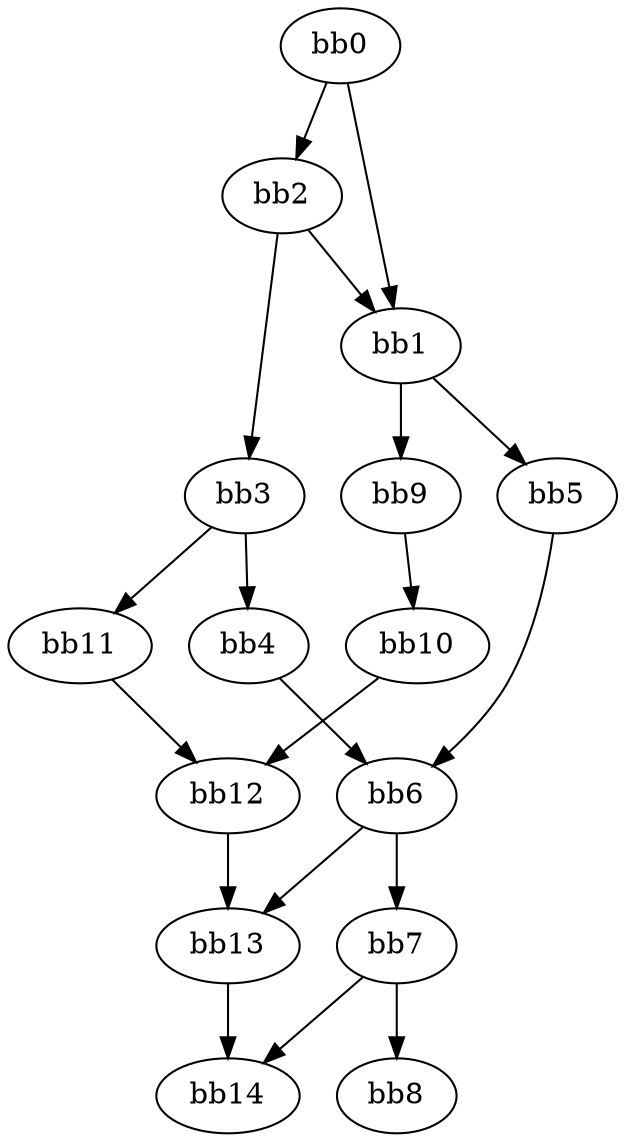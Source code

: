 digraph {
    0 [ label = "bb0\l" ]
    1 [ label = "bb1\l" ]
    2 [ label = "bb2\l" ]
    3 [ label = "bb3\l" ]
    4 [ label = "bb4\l" ]
    5 [ label = "bb5\l" ]
    6 [ label = "bb6\l" ]
    7 [ label = "bb7\l" ]
    8 [ label = "bb8\l" ]
    9 [ label = "bb9\l" ]
    10 [ label = "bb10\l" ]
    11 [ label = "bb11\l" ]
    12 [ label = "bb12\l" ]
    13 [ label = "bb13\l" ]
    14 [ label = "bb14\l" ]
    0 -> 1 [ ]
    0 -> 2 [ ]
    1 -> 5 [ ]
    1 -> 9 [ ]
    2 -> 1 [ ]
    2 -> 3 [ ]
    3 -> 4 [ ]
    3 -> 11 [ ]
    4 -> 6 [ ]
    5 -> 6 [ ]
    6 -> 7 [ ]
    6 -> 13 [ ]
    7 -> 8 [ ]
    7 -> 14 [ ]
    9 -> 10 [ ]
    10 -> 12 [ ]
    11 -> 12 [ ]
    12 -> 13 [ ]
    13 -> 14 [ ]
}


